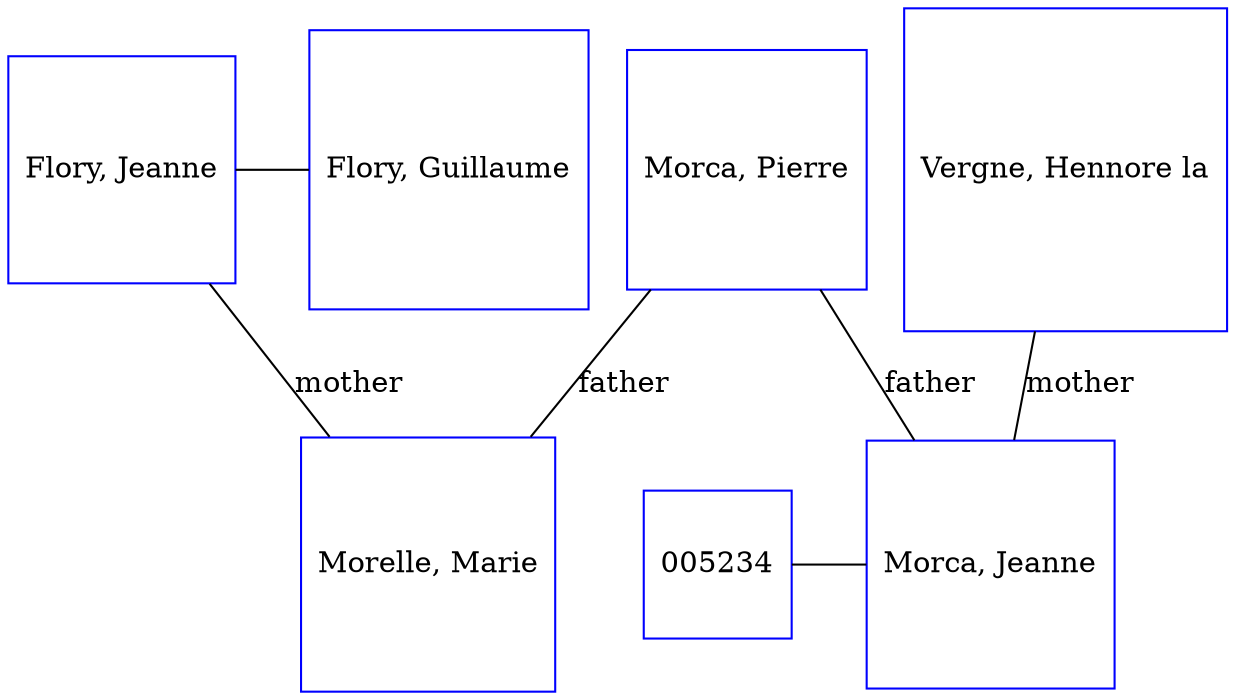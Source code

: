 digraph D {
    edge [dir=none];    node [shape=box];    "005166"   [label="Morca, Pierre", shape=box, regular=1, color="blue"] ;
"005167"   [label="Flory, Jeanne", shape=box, regular=1, color="blue"] ;
"005168"   [label="Flory, Guillaume", shape=box, regular=1, color="blue"] ;
"005169"   [label="Morelle, Marie", shape=box, regular=1, color="blue"] ;
"005236"   [label="Vergne, Hennore la", shape=box, regular=1, color="blue"] ;
"005234"   [label="005234", shape=box, regular=1, color="blue"] ;
"005235"   [label="Morca, Jeanne", shape=box, regular=1, color="blue"] ;
{rank=same; 005168->005167};
{rank=same; 005234->005235};
005166->005169 [label="father",arrowsize=0.0]; 
005167->005169 [label="mother",arrowsize=0.0]; 
005236->005235 [label="mother",arrowsize=0.0]; 
005166->005235 [label="father",arrowsize=0.0]; 
}